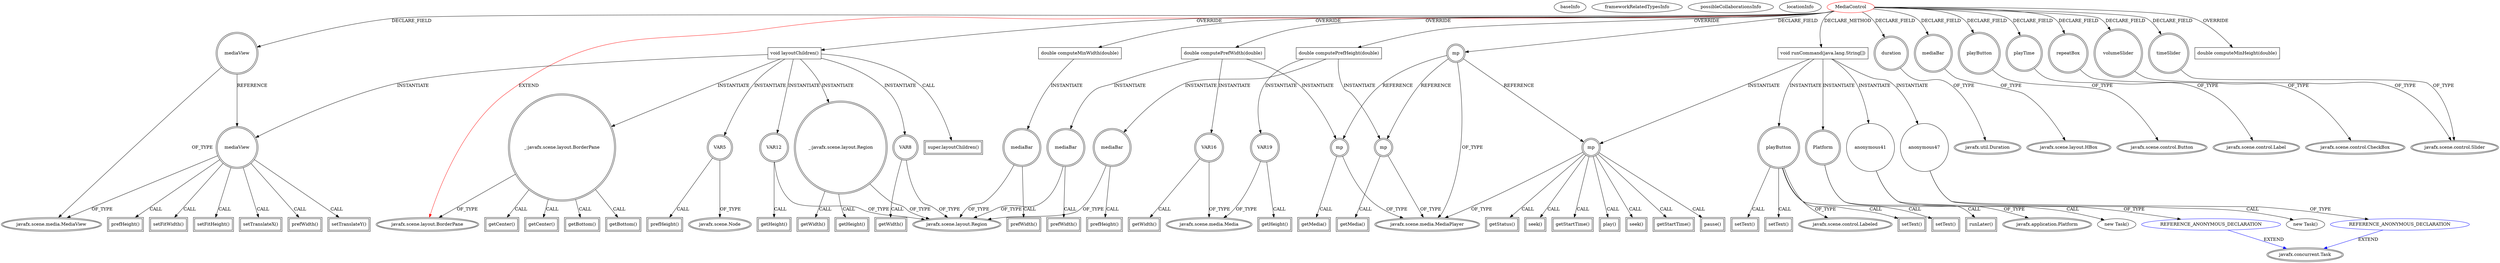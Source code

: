digraph {
baseInfo[graphId=1605,category="extension_graph",isAnonymous=false,possibleRelation=true]
frameworkRelatedTypesInfo[0="javafx.scene.layout.BorderPane"]
possibleCollaborationsInfo[0="1605~CLIENT_METHOD_DECLARATION-INSTANTIATION-~javafx.scene.layout.BorderPane ~javafx.concurrent.Task ~false~true"]
locationInfo[projectName="Williamgood-CST517-VR",filePath="/Williamgood-CST517-VR/CST517-VR-master/src/MediaControl.java",contextSignature="MediaControl",graphId="1605"]
0[label="MediaControl",vertexType="ROOT_CLIENT_CLASS_DECLARATION",isFrameworkType=false,color=red]
1[label="javafx.scene.layout.BorderPane",vertexType="FRAMEWORK_CLASS_TYPE",isFrameworkType=true,peripheries=2]
2[label="duration",vertexType="FIELD_DECLARATION",isFrameworkType=true,peripheries=2,shape=circle]
3[label="javafx.util.Duration",vertexType="FRAMEWORK_CLASS_TYPE",isFrameworkType=true,peripheries=2]
4[label="mediaBar",vertexType="FIELD_DECLARATION",isFrameworkType=true,peripheries=2,shape=circle]
5[label="javafx.scene.layout.HBox",vertexType="FRAMEWORK_CLASS_TYPE",isFrameworkType=true,peripheries=2]
6[label="mediaView",vertexType="FIELD_DECLARATION",isFrameworkType=true,peripheries=2,shape=circle]
7[label="javafx.scene.media.MediaView",vertexType="FRAMEWORK_CLASS_TYPE",isFrameworkType=true,peripheries=2]
8[label="mp",vertexType="FIELD_DECLARATION",isFrameworkType=true,peripheries=2,shape=circle]
9[label="javafx.scene.media.MediaPlayer",vertexType="FRAMEWORK_CLASS_TYPE",isFrameworkType=true,peripheries=2]
10[label="playButton",vertexType="FIELD_DECLARATION",isFrameworkType=true,peripheries=2,shape=circle]
11[label="javafx.scene.control.Button",vertexType="FRAMEWORK_CLASS_TYPE",isFrameworkType=true,peripheries=2]
12[label="playTime",vertexType="FIELD_DECLARATION",isFrameworkType=true,peripheries=2,shape=circle]
13[label="javafx.scene.control.Label",vertexType="FRAMEWORK_CLASS_TYPE",isFrameworkType=true,peripheries=2]
14[label="repeatBox",vertexType="FIELD_DECLARATION",isFrameworkType=true,peripheries=2,shape=circle]
15[label="javafx.scene.control.CheckBox",vertexType="FRAMEWORK_CLASS_TYPE",isFrameworkType=true,peripheries=2]
16[label="timeSlider",vertexType="FIELD_DECLARATION",isFrameworkType=true,peripheries=2,shape=circle]
17[label="javafx.scene.control.Slider",vertexType="FRAMEWORK_CLASS_TYPE",isFrameworkType=true,peripheries=2]
18[label="volumeSlider",vertexType="FIELD_DECLARATION",isFrameworkType=true,peripheries=2,shape=circle]
20[label="void layoutChildren()",vertexType="OVERRIDING_METHOD_DECLARATION",isFrameworkType=false,shape=box]
21[label="_:javafx.scene.layout.BorderPane",vertexType="VARIABLE_EXPRESION",isFrameworkType=true,peripheries=2,shape=circle]
22[label="getBottom()",vertexType="INSIDE_CALL",isFrameworkType=true,peripheries=2,shape=box]
24[label="mediaView",vertexType="VARIABLE_EXPRESION",isFrameworkType=true,peripheries=2,shape=circle]
25[label="setFitWidth()",vertexType="INSIDE_CALL",isFrameworkType=true,peripheries=2,shape=box]
27[label="_:javafx.scene.layout.Region",vertexType="VARIABLE_EXPRESION",isFrameworkType=true,peripheries=2,shape=circle]
29[label="javafx.scene.layout.Region",vertexType="FRAMEWORK_CLASS_TYPE",isFrameworkType=true,peripheries=2]
28[label="getWidth()",vertexType="INSIDE_CALL",isFrameworkType=true,peripheries=2,shape=box]
31[label="setFitHeight()",vertexType="INSIDE_CALL",isFrameworkType=true,peripheries=2,shape=box]
33[label="getHeight()",vertexType="INSIDE_CALL",isFrameworkType=true,peripheries=2,shape=box]
34[label="VAR5",vertexType="VARIABLE_EXPRESION",isFrameworkType=true,peripheries=2,shape=circle]
36[label="javafx.scene.Node",vertexType="FRAMEWORK_CLASS_TYPE",isFrameworkType=true,peripheries=2]
35[label="prefHeight()",vertexType="INSIDE_CALL",isFrameworkType=true,peripheries=2,shape=box]
38[label="getBottom()",vertexType="INSIDE_CALL",isFrameworkType=true,peripheries=2,shape=box]
39[label="super.layoutChildren()",vertexType="SUPER_CALL",isFrameworkType=true,peripheries=2,shape=box]
41[label="setTranslateX()",vertexType="INSIDE_CALL",isFrameworkType=true,peripheries=2,shape=box]
42[label="VAR8",vertexType="VARIABLE_EXPRESION",isFrameworkType=true,peripheries=2,shape=circle]
43[label="getWidth()",vertexType="INSIDE_CALL",isFrameworkType=true,peripheries=2,shape=box]
46[label="getCenter()",vertexType="INSIDE_CALL",isFrameworkType=true,peripheries=2,shape=box]
48[label="prefWidth()",vertexType="INSIDE_CALL",isFrameworkType=true,peripheries=2,shape=box]
50[label="setTranslateY()",vertexType="INSIDE_CALL",isFrameworkType=true,peripheries=2,shape=box]
51[label="VAR12",vertexType="VARIABLE_EXPRESION",isFrameworkType=true,peripheries=2,shape=circle]
52[label="getHeight()",vertexType="INSIDE_CALL",isFrameworkType=true,peripheries=2,shape=box]
55[label="getCenter()",vertexType="INSIDE_CALL",isFrameworkType=true,peripheries=2,shape=box]
57[label="prefHeight()",vertexType="INSIDE_CALL",isFrameworkType=true,peripheries=2,shape=box]
58[label="double computeMinWidth(double)",vertexType="OVERRIDING_METHOD_DECLARATION",isFrameworkType=false,shape=box]
59[label="mediaBar",vertexType="VARIABLE_EXPRESION",isFrameworkType=true,peripheries=2,shape=circle]
60[label="prefWidth()",vertexType="INSIDE_CALL",isFrameworkType=true,peripheries=2,shape=box]
62[label="double computeMinHeight(double)",vertexType="OVERRIDING_METHOD_DECLARATION",isFrameworkType=false,shape=box]
63[label="double computePrefWidth(double)",vertexType="OVERRIDING_METHOD_DECLARATION",isFrameworkType=false,shape=box]
64[label="VAR16",vertexType="VARIABLE_EXPRESION",isFrameworkType=true,peripheries=2,shape=circle]
66[label="javafx.scene.media.Media",vertexType="FRAMEWORK_CLASS_TYPE",isFrameworkType=true,peripheries=2]
65[label="getWidth()",vertexType="INSIDE_CALL",isFrameworkType=true,peripheries=2,shape=box]
67[label="mp",vertexType="VARIABLE_EXPRESION",isFrameworkType=true,peripheries=2,shape=circle]
68[label="getMedia()",vertexType="INSIDE_CALL",isFrameworkType=true,peripheries=2,shape=box]
70[label="mediaBar",vertexType="VARIABLE_EXPRESION",isFrameworkType=true,peripheries=2,shape=circle]
71[label="prefWidth()",vertexType="INSIDE_CALL",isFrameworkType=true,peripheries=2,shape=box]
73[label="double computePrefHeight(double)",vertexType="OVERRIDING_METHOD_DECLARATION",isFrameworkType=false,shape=box]
74[label="VAR19",vertexType="VARIABLE_EXPRESION",isFrameworkType=true,peripheries=2,shape=circle]
75[label="getHeight()",vertexType="INSIDE_CALL",isFrameworkType=true,peripheries=2,shape=box]
77[label="mp",vertexType="VARIABLE_EXPRESION",isFrameworkType=true,peripheries=2,shape=circle]
78[label="getMedia()",vertexType="INSIDE_CALL",isFrameworkType=true,peripheries=2,shape=box]
80[label="mediaBar",vertexType="VARIABLE_EXPRESION",isFrameworkType=true,peripheries=2,shape=circle]
81[label="prefHeight()",vertexType="INSIDE_CALL",isFrameworkType=true,peripheries=2,shape=box]
136[label="void runCommand(java.lang.String[])",vertexType="CLIENT_METHOD_DECLARATION",isFrameworkType=false,shape=box]
137[label="mp",vertexType="VARIABLE_EXPRESION",isFrameworkType=true,peripheries=2,shape=circle]
138[label="getStatus()",vertexType="INSIDE_CALL",isFrameworkType=true,peripheries=2,shape=box]
141[label="anonymous41",vertexType="VARIABLE_EXPRESION",isFrameworkType=false,shape=circle]
142[label="REFERENCE_ANONYMOUS_DECLARATION",vertexType="REFERENCE_ANONYMOUS_DECLARATION",isFrameworkType=false,color=blue]
143[label="javafx.concurrent.Task",vertexType="FRAMEWORK_CLASS_TYPE",isFrameworkType=true,peripheries=2]
140[label="new Task()",vertexType="CONSTRUCTOR_CALL",isFrameworkType=false]
145[label="seek()",vertexType="INSIDE_CALL",isFrameworkType=true,peripheries=2,shape=box]
147[label="getStartTime()",vertexType="INSIDE_CALL",isFrameworkType=true,peripheries=2,shape=box]
148[label="playButton",vertexType="VARIABLE_EXPRESION",isFrameworkType=true,peripheries=2,shape=circle]
150[label="javafx.scene.control.Labeled",vertexType="FRAMEWORK_CLASS_TYPE",isFrameworkType=true,peripheries=2]
149[label="setText()",vertexType="INSIDE_CALL",isFrameworkType=true,peripheries=2,shape=box]
152[label="play()",vertexType="INSIDE_CALL",isFrameworkType=true,peripheries=2,shape=box]
154[label="setText()",vertexType="INSIDE_CALL",isFrameworkType=true,peripheries=2,shape=box]
156[label="anonymous47",vertexType="VARIABLE_EXPRESION",isFrameworkType=false,shape=circle]
157[label="REFERENCE_ANONYMOUS_DECLARATION",vertexType="REFERENCE_ANONYMOUS_DECLARATION",isFrameworkType=false,color=blue]
155[label="new Task()",vertexType="CONSTRUCTOR_CALL",isFrameworkType=false]
160[label="seek()",vertexType="INSIDE_CALL",isFrameworkType=true,peripheries=2,shape=box]
162[label="getStartTime()",vertexType="INSIDE_CALL",isFrameworkType=true,peripheries=2,shape=box]
164[label="setText()",vertexType="INSIDE_CALL",isFrameworkType=true,peripheries=2,shape=box]
166[label="pause()",vertexType="INSIDE_CALL",isFrameworkType=true,peripheries=2,shape=box]
168[label="setText()",vertexType="INSIDE_CALL",isFrameworkType=true,peripheries=2,shape=box]
169[label="Platform",vertexType="VARIABLE_EXPRESION",isFrameworkType=true,peripheries=2,shape=circle]
171[label="javafx.application.Platform",vertexType="FRAMEWORK_CLASS_TYPE",isFrameworkType=true,peripheries=2]
170[label="runLater()",vertexType="INSIDE_CALL",isFrameworkType=true,peripheries=2,shape=box]
0->1[label="EXTEND",color=red]
0->2[label="DECLARE_FIELD"]
2->3[label="OF_TYPE"]
0->4[label="DECLARE_FIELD"]
4->5[label="OF_TYPE"]
0->6[label="DECLARE_FIELD"]
6->7[label="OF_TYPE"]
0->8[label="DECLARE_FIELD"]
8->9[label="OF_TYPE"]
0->10[label="DECLARE_FIELD"]
10->11[label="OF_TYPE"]
0->12[label="DECLARE_FIELD"]
12->13[label="OF_TYPE"]
0->14[label="DECLARE_FIELD"]
14->15[label="OF_TYPE"]
0->16[label="DECLARE_FIELD"]
16->17[label="OF_TYPE"]
0->18[label="DECLARE_FIELD"]
18->17[label="OF_TYPE"]
0->20[label="OVERRIDE"]
20->21[label="INSTANTIATE"]
21->1[label="OF_TYPE"]
21->22[label="CALL"]
20->24[label="INSTANTIATE"]
6->24[label="REFERENCE"]
24->7[label="OF_TYPE"]
24->25[label="CALL"]
20->27[label="INSTANTIATE"]
27->29[label="OF_TYPE"]
27->28[label="CALL"]
24->31[label="CALL"]
27->33[label="CALL"]
20->34[label="INSTANTIATE"]
34->36[label="OF_TYPE"]
34->35[label="CALL"]
21->38[label="CALL"]
20->39[label="CALL"]
24->41[label="CALL"]
20->42[label="INSTANTIATE"]
42->29[label="OF_TYPE"]
42->43[label="CALL"]
21->46[label="CALL"]
24->48[label="CALL"]
24->50[label="CALL"]
20->51[label="INSTANTIATE"]
51->29[label="OF_TYPE"]
51->52[label="CALL"]
21->55[label="CALL"]
24->57[label="CALL"]
0->58[label="OVERRIDE"]
58->59[label="INSTANTIATE"]
59->29[label="OF_TYPE"]
59->60[label="CALL"]
0->62[label="OVERRIDE"]
0->63[label="OVERRIDE"]
63->64[label="INSTANTIATE"]
64->66[label="OF_TYPE"]
64->65[label="CALL"]
63->67[label="INSTANTIATE"]
8->67[label="REFERENCE"]
67->9[label="OF_TYPE"]
67->68[label="CALL"]
63->70[label="INSTANTIATE"]
70->29[label="OF_TYPE"]
70->71[label="CALL"]
0->73[label="OVERRIDE"]
73->74[label="INSTANTIATE"]
74->66[label="OF_TYPE"]
74->75[label="CALL"]
73->77[label="INSTANTIATE"]
8->77[label="REFERENCE"]
77->9[label="OF_TYPE"]
77->78[label="CALL"]
73->80[label="INSTANTIATE"]
80->29[label="OF_TYPE"]
80->81[label="CALL"]
0->136[label="DECLARE_METHOD"]
136->137[label="INSTANTIATE"]
8->137[label="REFERENCE"]
137->9[label="OF_TYPE"]
137->138[label="CALL"]
136->141[label="INSTANTIATE"]
142->143[label="EXTEND",color=blue]
141->142[label="OF_TYPE"]
141->140[label="CALL"]
137->145[label="CALL"]
137->147[label="CALL"]
136->148[label="INSTANTIATE"]
148->150[label="OF_TYPE"]
148->149[label="CALL"]
137->152[label="CALL"]
148->154[label="CALL"]
136->156[label="INSTANTIATE"]
157->143[label="EXTEND",color=blue]
156->157[label="OF_TYPE"]
156->155[label="CALL"]
137->160[label="CALL"]
137->162[label="CALL"]
148->164[label="CALL"]
137->166[label="CALL"]
148->168[label="CALL"]
136->169[label="INSTANTIATE"]
169->171[label="OF_TYPE"]
169->170[label="CALL"]
}
